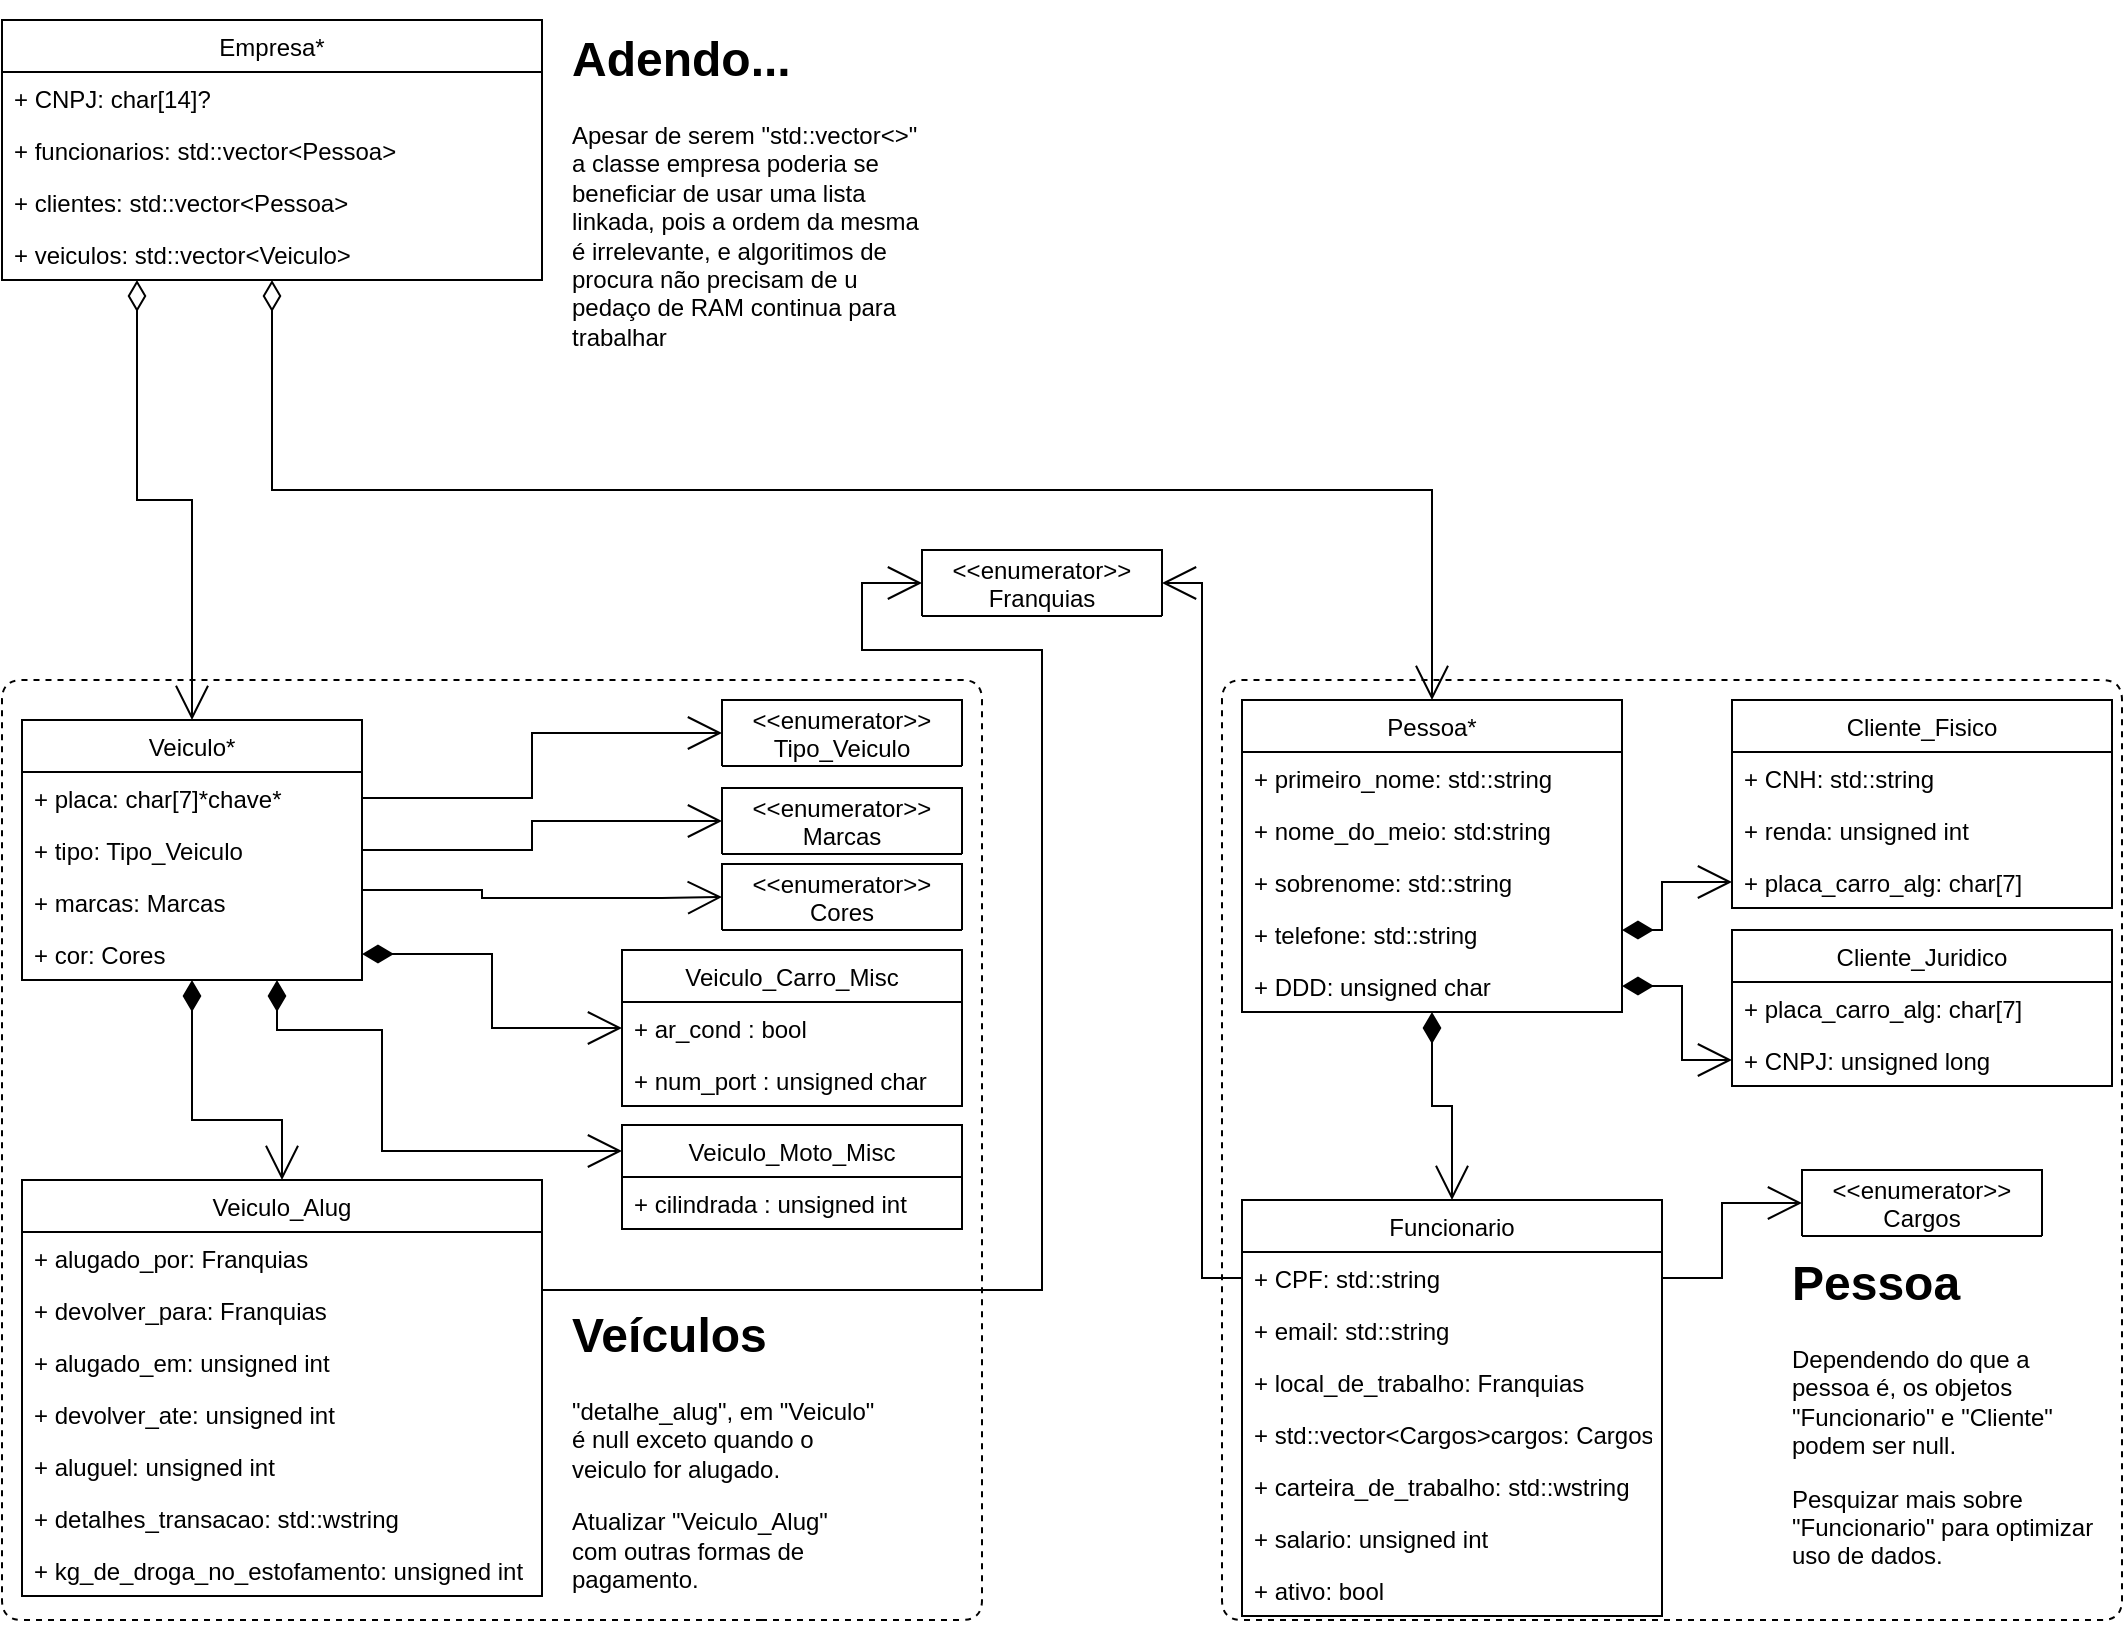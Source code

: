 <mxfile version="14.4.8" type="device"><diagram name="Page-1" id="9f46799a-70d6-7492-0946-bef42562c5a5"><mxGraphModel dx="868" dy="427" grid="1" gridSize="10" guides="1" tooltips="1" connect="1" arrows="1" fold="1" page="1" pageScale="1" pageWidth="1100" pageHeight="850" background="#ffffff" math="0" shadow="0"><root><mxCell id="0"/><mxCell id="1" parent="0"/><mxCell id="_pKq5Zk582WocVgxodX0-50" style="edgeStyle=orthogonalEdgeStyle;rounded=0;orthogonalLoop=1;jettySize=auto;html=1;exitX=0.5;exitY=1;exitDx=0;exitDy=0;entryX=0.5;entryY=0;entryDx=0;entryDy=0;startArrow=diamondThin;startFill=1;endArrow=open;endFill=0;strokeWidth=1;targetPerimeterSpacing=5;endSize=15;sourcePerimeterSpacing=0;startSize=13;" parent="1" source="_pKq5Zk582WocVgxodX0-6" target="_pKq5Zk582WocVgxodX0-40" edge="1"><mxGeometry relative="1" as="geometry"><Array as="points"><mxPoint x="105" y="575"/><mxPoint x="150" y="575"/></Array></mxGeometry></mxCell><mxCell id="_pKq5Zk582WocVgxodX0-66" style="edgeStyle=orthogonalEdgeStyle;rounded=0;orthogonalLoop=1;jettySize=auto;html=1;exitX=1;exitY=0.5;exitDx=0;exitDy=0;entryX=0;entryY=0.5;entryDx=0;entryDy=0;startArrow=none;startFill=0;startSize=13;sourcePerimeterSpacing=0;endArrow=open;endFill=0;endSize=15;targetPerimeterSpacing=5;strokeWidth=1;" parent="1" source="_pKq5Zk582WocVgxodX0-6" target="_pKq5Zk582WocVgxodX0-32" edge="1"><mxGeometry relative="1" as="geometry"><Array as="points"><mxPoint x="190" y="460"/><mxPoint x="250" y="460"/><mxPoint x="250" y="464"/><mxPoint x="340" y="464"/></Array></mxGeometry></mxCell><mxCell id="4LlMqiLWERAlnbCy1IaB-25" style="edgeStyle=orthogonalEdgeStyle;rounded=0;orthogonalLoop=1;jettySize=auto;html=1;exitX=0.75;exitY=1;exitDx=0;exitDy=0;entryX=0;entryY=0.25;entryDx=0;entryDy=0;startArrow=diamondThin;startFill=1;startSize=13;endArrow=open;endFill=0;endSize=15;targetPerimeterSpacing=5;" edge="1" parent="1" source="_pKq5Zk582WocVgxodX0-6" target="4LlMqiLWERAlnbCy1IaB-22"><mxGeometry relative="1" as="geometry"><Array as="points"><mxPoint x="148" y="530"/><mxPoint x="200" y="530"/><mxPoint x="200" y="591"/></Array></mxGeometry></mxCell><mxCell id="_pKq5Zk582WocVgxodX0-6" value="Veiculo*" style="swimlane;fontStyle=0;childLayout=stackLayout;horizontal=1;startSize=26;fillColor=none;horizontalStack=0;resizeParent=1;resizeParentMax=0;resizeLast=0;collapsible=1;marginBottom=0;" parent="1" vertex="1"><mxGeometry x="20" y="375" width="170" height="130" as="geometry"/></mxCell><mxCell id="_pKq5Zk582WocVgxodX0-7" value="+ placa: char[7]*chave*" style="text;strokeColor=none;fillColor=none;align=left;verticalAlign=top;spacingLeft=4;spacingRight=4;overflow=hidden;rotatable=0;points=[[0,0.5],[1,0.5]];portConstraint=eastwest;" parent="_pKq5Zk582WocVgxodX0-6" vertex="1"><mxGeometry y="26" width="170" height="26" as="geometry"/></mxCell><mxCell id="_pKq5Zk582WocVgxodX0-8" value="+ tipo: Tipo_Veiculo" style="text;strokeColor=none;fillColor=none;align=left;verticalAlign=top;spacingLeft=4;spacingRight=4;overflow=hidden;rotatable=0;points=[[0,0.5],[1,0.5]];portConstraint=eastwest;" parent="_pKq5Zk582WocVgxodX0-6" vertex="1"><mxGeometry y="52" width="170" height="26" as="geometry"/></mxCell><mxCell id="_pKq5Zk582WocVgxodX0-9" value="+ marcas: Marcas" style="text;strokeColor=none;fillColor=none;align=left;verticalAlign=top;spacingLeft=4;spacingRight=4;overflow=hidden;rotatable=0;points=[[0,0.5],[1,0.5]];portConstraint=eastwest;" parent="_pKq5Zk582WocVgxodX0-6" vertex="1"><mxGeometry y="78" width="170" height="26" as="geometry"/></mxCell><mxCell id="_pKq5Zk582WocVgxodX0-27" value="+ cor: Cores" style="text;strokeColor=none;fillColor=none;align=left;verticalAlign=top;spacingLeft=4;spacingRight=4;overflow=hidden;rotatable=0;points=[[0,0.5],[1,0.5]];portConstraint=eastwest;" parent="_pKq5Zk582WocVgxodX0-6" vertex="1"><mxGeometry y="104" width="170" height="26" as="geometry"/></mxCell><mxCell id="_pKq5Zk582WocVgxodX0-13" value="&lt;&lt;enumerator&gt;&gt;&#xA;Tipo_Veiculo" style="swimlane;fontStyle=0;childLayout=stackLayout;horizontal=1;startSize=40;fillColor=none;horizontalStack=0;resizeParent=1;resizeParentMax=0;resizeLast=0;collapsible=1;marginBottom=0;" parent="1" vertex="1" collapsed="1"><mxGeometry x="370" y="365" width="120" height="33" as="geometry"><mxRectangle x="270" y="365" width="140" height="176" as="alternateBounds"/></mxGeometry></mxCell><mxCell id="_pKq5Zk582WocVgxodX0-14" value="Normal" style="text;strokeColor=none;fillColor=none;align=left;verticalAlign=top;spacingLeft=4;spacingRight=4;overflow=hidden;rotatable=0;points=[[0,0.5],[1,0.5]];portConstraint=eastwest;" parent="_pKq5Zk582WocVgxodX0-13" vertex="1"><mxGeometry y="33" width="120" height="26" as="geometry"/></mxCell><mxCell id="_pKq5Zk582WocVgxodX0-15" value="Luxo" style="text;strokeColor=none;fillColor=none;align=left;verticalAlign=top;spacingLeft=4;spacingRight=4;overflow=hidden;rotatable=0;points=[[0,0.5],[1,0.5]];portConstraint=eastwest;" parent="_pKq5Zk582WocVgxodX0-13" vertex="1"><mxGeometry y="59" width="120" height="26" as="geometry"/></mxCell><mxCell id="_pKq5Zk582WocVgxodX0-16" value="Caminhonete" style="text;strokeColor=none;fillColor=none;align=left;verticalAlign=top;spacingLeft=4;spacingRight=4;overflow=hidden;rotatable=0;points=[[0,0.5],[1,0.5]];portConstraint=eastwest;" parent="_pKq5Zk582WocVgxodX0-13" vertex="1"><mxGeometry y="85" width="120" height="28" as="geometry"/></mxCell><mxCell id="_pKq5Zk582WocVgxodX0-18" value="Caminhão" style="text;strokeColor=none;fillColor=none;align=left;verticalAlign=top;spacingLeft=4;spacingRight=4;overflow=hidden;rotatable=0;points=[[0,0.5],[1,0.5]];portConstraint=eastwest;" parent="_pKq5Zk582WocVgxodX0-13" vertex="1"><mxGeometry y="113" width="120" height="28" as="geometry"/></mxCell><mxCell id="_pKq5Zk582WocVgxodX0-19" value="Moto" style="text;strokeColor=none;fillColor=none;align=left;verticalAlign=top;spacingLeft=4;spacingRight=4;overflow=hidden;rotatable=0;points=[[0,0.5],[1,0.5]];portConstraint=eastwest;" parent="_pKq5Zk582WocVgxodX0-13" vertex="1"><mxGeometry y="141" width="120" height="28" as="geometry"/></mxCell><mxCell id="_pKq5Zk582WocVgxodX0-20" value="&lt;&lt;enumerator&gt;&gt;&#xA;Marcas" style="swimlane;fontStyle=0;childLayout=stackLayout;horizontal=1;startSize=40;fillColor=none;horizontalStack=0;resizeParent=1;resizeParentMax=0;resizeLast=0;collapsible=1;marginBottom=0;" parent="1" vertex="1" collapsed="1"><mxGeometry x="370" y="409" width="120" height="33" as="geometry"><mxRectangle x="270" y="415" width="140" height="176" as="alternateBounds"/></mxGeometry></mxCell><mxCell id="_pKq5Zk582WocVgxodX0-21" value="Subaru" style="text;strokeColor=none;fillColor=none;align=left;verticalAlign=top;spacingLeft=4;spacingRight=4;overflow=hidden;rotatable=0;points=[[0,0.5],[1,0.5]];portConstraint=eastwest;" parent="_pKq5Zk582WocVgxodX0-20" vertex="1"><mxGeometry y="33" width="120" height="26" as="geometry"/></mxCell><mxCell id="_pKq5Zk582WocVgxodX0-22" value="Rolls-Royce" style="text;strokeColor=none;fillColor=none;align=left;verticalAlign=top;spacingLeft=4;spacingRight=4;overflow=hidden;rotatable=0;points=[[0,0.5],[1,0.5]];portConstraint=eastwest;" parent="_pKq5Zk582WocVgxodX0-20" vertex="1"><mxGeometry y="59" width="120" height="26" as="geometry"/></mxCell><mxCell id="_pKq5Zk582WocVgxodX0-23" value="Ford" style="text;strokeColor=none;fillColor=none;align=left;verticalAlign=top;spacingLeft=4;spacingRight=4;overflow=hidden;rotatable=0;points=[[0,0.5],[1,0.5]];portConstraint=eastwest;" parent="_pKq5Zk582WocVgxodX0-20" vertex="1"><mxGeometry y="85" width="120" height="28" as="geometry"/></mxCell><mxCell id="_pKq5Zk582WocVgxodX0-24" value="MG Motors" style="text;strokeColor=none;fillColor=none;align=left;verticalAlign=top;spacingLeft=4;spacingRight=4;overflow=hidden;rotatable=0;points=[[0,0.5],[1,0.5]];portConstraint=eastwest;" parent="_pKq5Zk582WocVgxodX0-20" vertex="1"><mxGeometry y="113" width="120" height="28" as="geometry"/></mxCell><mxCell id="_pKq5Zk582WocVgxodX0-25" value="Nissan" style="text;strokeColor=none;fillColor=none;align=left;verticalAlign=top;spacingLeft=4;spacingRight=4;overflow=hidden;rotatable=0;points=[[0,0.5],[1,0.5]];portConstraint=eastwest;" parent="_pKq5Zk582WocVgxodX0-20" vertex="1"><mxGeometry y="141" width="120" height="28" as="geometry"/></mxCell><mxCell id="_pKq5Zk582WocVgxodX0-32" value="&lt;&lt;enumerator&gt;&gt;&#xA;Cores" style="swimlane;fontStyle=0;childLayout=stackLayout;horizontal=1;startSize=40;fillColor=none;horizontalStack=0;resizeParent=1;resizeParentMax=0;resizeLast=0;collapsible=1;marginBottom=0;" parent="1" vertex="1" collapsed="1"><mxGeometry x="370" y="447" width="120" height="33" as="geometry"><mxRectangle x="270" y="465" width="140" height="176" as="alternateBounds"/></mxGeometry></mxCell><mxCell id="_pKq5Zk582WocVgxodX0-33" value="Vermelho" style="text;strokeColor=none;fillColor=none;align=left;verticalAlign=top;spacingLeft=4;spacingRight=4;overflow=hidden;rotatable=0;points=[[0,0.5],[1,0.5]];portConstraint=eastwest;" parent="_pKq5Zk582WocVgxodX0-32" vertex="1"><mxGeometry y="33" width="120" height="26" as="geometry"/></mxCell><mxCell id="_pKq5Zk582WocVgxodX0-34" value="Preto" style="text;strokeColor=none;fillColor=none;align=left;verticalAlign=top;spacingLeft=4;spacingRight=4;overflow=hidden;rotatable=0;points=[[0,0.5],[1,0.5]];portConstraint=eastwest;" parent="_pKq5Zk582WocVgxodX0-32" vertex="1"><mxGeometry y="59" width="120" height="26" as="geometry"/></mxCell><mxCell id="_pKq5Zk582WocVgxodX0-35" value="Amarelo" style="text;strokeColor=none;fillColor=none;align=left;verticalAlign=top;spacingLeft=4;spacingRight=4;overflow=hidden;rotatable=0;points=[[0,0.5],[1,0.5]];portConstraint=eastwest;" parent="_pKq5Zk582WocVgxodX0-32" vertex="1"><mxGeometry y="85" width="120" height="28" as="geometry"/></mxCell><mxCell id="_pKq5Zk582WocVgxodX0-36" value="Azul" style="text;strokeColor=none;fillColor=none;align=left;verticalAlign=top;spacingLeft=4;spacingRight=4;overflow=hidden;rotatable=0;points=[[0,0.5],[1,0.5]];portConstraint=eastwest;" parent="_pKq5Zk582WocVgxodX0-32" vertex="1"><mxGeometry y="113" width="120" height="28" as="geometry"/></mxCell><mxCell id="_pKq5Zk582WocVgxodX0-37" value="Rosa Choque" style="text;strokeColor=none;fillColor=none;align=left;verticalAlign=top;spacingLeft=4;spacingRight=4;overflow=hidden;rotatable=0;points=[[0,0.5],[1,0.5]];portConstraint=eastwest;" parent="_pKq5Zk582WocVgxodX0-32" vertex="1"><mxGeometry y="141" width="120" height="28" as="geometry"/></mxCell><mxCell id="_pKq5Zk582WocVgxodX0-40" value="Veiculo_Alug" style="swimlane;fontStyle=0;childLayout=stackLayout;horizontal=1;startSize=26;fillColor=none;horizontalStack=0;resizeParent=1;resizeParentMax=0;resizeLast=0;collapsible=1;marginBottom=0;" parent="1" vertex="1"><mxGeometry x="20" y="605" width="260" height="208" as="geometry"/></mxCell><mxCell id="_pKq5Zk582WocVgxodX0-42" value="+ alugado_por: Franquias" style="text;strokeColor=none;fillColor=none;align=left;verticalAlign=top;spacingLeft=4;spacingRight=4;overflow=hidden;rotatable=0;points=[[0,0.5],[1,0.5]];portConstraint=eastwest;" parent="_pKq5Zk582WocVgxodX0-40" vertex="1"><mxGeometry y="26" width="260" height="26" as="geometry"/></mxCell><mxCell id="_pKq5Zk582WocVgxodX0-41" value="+ devolver_para: Franquias" style="text;strokeColor=none;fillColor=none;align=left;verticalAlign=top;spacingLeft=4;spacingRight=4;overflow=hidden;rotatable=0;points=[[0,0.5],[1,0.5]];portConstraint=eastwest;" parent="_pKq5Zk582WocVgxodX0-40" vertex="1"><mxGeometry y="52" width="260" height="26" as="geometry"/></mxCell><mxCell id="_pKq5Zk582WocVgxodX0-43" value="+ alugado_em: unsigned int" style="text;strokeColor=none;fillColor=none;align=left;verticalAlign=top;spacingLeft=4;spacingRight=4;overflow=hidden;rotatable=0;points=[[0,0.5],[1,0.5]];portConstraint=eastwest;" parent="_pKq5Zk582WocVgxodX0-40" vertex="1"><mxGeometry y="78" width="260" height="26" as="geometry"/></mxCell><mxCell id="_pKq5Zk582WocVgxodX0-58" value="+ devolver_ate: unsigned int" style="text;strokeColor=none;fillColor=none;align=left;verticalAlign=top;spacingLeft=4;spacingRight=4;overflow=hidden;rotatable=0;points=[[0,0.5],[1,0.5]];portConstraint=eastwest;" parent="_pKq5Zk582WocVgxodX0-40" vertex="1"><mxGeometry y="104" width="260" height="26" as="geometry"/></mxCell><mxCell id="_pKq5Zk582WocVgxodX0-69" value="+ aluguel: unsigned int" style="text;strokeColor=none;fillColor=none;align=left;verticalAlign=top;spacingLeft=4;spacingRight=4;overflow=hidden;rotatable=0;points=[[0,0.5],[1,0.5]];portConstraint=eastwest;" parent="_pKq5Zk582WocVgxodX0-40" vertex="1"><mxGeometry y="130" width="260" height="26" as="geometry"/></mxCell><mxCell id="_pKq5Zk582WocVgxodX0-59" value="+ detalhes_transacao: std::wstring" style="text;strokeColor=none;fillColor=none;align=left;verticalAlign=top;spacingLeft=4;spacingRight=4;overflow=hidden;rotatable=0;points=[[0,0.5],[1,0.5]];portConstraint=eastwest;" parent="_pKq5Zk582WocVgxodX0-40" vertex="1"><mxGeometry y="156" width="260" height="26" as="geometry"/></mxCell><mxCell id="_pKq5Zk582WocVgxodX0-60" value="+ kg_de_droga_no_estofamento: unsigned int" style="text;strokeColor=none;fillColor=none;align=left;verticalAlign=top;spacingLeft=4;spacingRight=4;overflow=hidden;rotatable=0;points=[[0,0.5],[1,0.5]];portConstraint=eastwest;" parent="_pKq5Zk582WocVgxodX0-40" vertex="1"><mxGeometry y="182" width="260" height="26" as="geometry"/></mxCell><mxCell id="_pKq5Zk582WocVgxodX0-51" value="&lt;&lt;enumerator&gt;&gt;&#xA;Franquias" style="swimlane;fontStyle=0;childLayout=stackLayout;horizontal=1;startSize=40;fillColor=none;horizontalStack=0;resizeParent=1;resizeParentMax=0;resizeLast=0;collapsible=1;marginBottom=0;" parent="1" vertex="1" collapsed="1"><mxGeometry x="470" y="290" width="120" height="33" as="geometry"><mxRectangle x="200" y="430" width="140" height="176" as="alternateBounds"/></mxGeometry></mxCell><mxCell id="_pKq5Zk582WocVgxodX0-52" value="Franquia1" style="text;strokeColor=none;fillColor=none;align=left;verticalAlign=top;spacingLeft=4;spacingRight=4;overflow=hidden;rotatable=0;points=[[0,0.5],[1,0.5]];portConstraint=eastwest;" parent="_pKq5Zk582WocVgxodX0-51" vertex="1"><mxGeometry y="33" width="120" height="26" as="geometry"/></mxCell><mxCell id="_pKq5Zk582WocVgxodX0-53" value="Franquia2" style="text;strokeColor=none;fillColor=none;align=left;verticalAlign=top;spacingLeft=4;spacingRight=4;overflow=hidden;rotatable=0;points=[[0,0.5],[1,0.5]];portConstraint=eastwest;" parent="_pKq5Zk582WocVgxodX0-51" vertex="1"><mxGeometry y="59" width="120" height="26" as="geometry"/></mxCell><mxCell id="_pKq5Zk582WocVgxodX0-54" value="Franquia3" style="text;strokeColor=none;fillColor=none;align=left;verticalAlign=top;spacingLeft=4;spacingRight=4;overflow=hidden;rotatable=0;points=[[0,0.5],[1,0.5]];portConstraint=eastwest;" parent="_pKq5Zk582WocVgxodX0-51" vertex="1"><mxGeometry y="85" width="120" height="28" as="geometry"/></mxCell><mxCell id="_pKq5Zk582WocVgxodX0-55" value="Franquia4" style="text;strokeColor=none;fillColor=none;align=left;verticalAlign=top;spacingLeft=4;spacingRight=4;overflow=hidden;rotatable=0;points=[[0,0.5],[1,0.5]];portConstraint=eastwest;" parent="_pKq5Zk582WocVgxodX0-51" vertex="1"><mxGeometry y="113" width="120" height="28" as="geometry"/></mxCell><mxCell id="_pKq5Zk582WocVgxodX0-56" value="Franquia5" style="text;strokeColor=none;fillColor=none;align=left;verticalAlign=top;spacingLeft=4;spacingRight=4;overflow=hidden;rotatable=0;points=[[0,0.5],[1,0.5]];portConstraint=eastwest;" parent="_pKq5Zk582WocVgxodX0-51" vertex="1"><mxGeometry y="141" width="120" height="28" as="geometry"/></mxCell><mxCell id="_pKq5Zk582WocVgxodX0-62" value="" style="endArrow=none;dashed=1;html=1;strokeWidth=1;" parent="1" edge="1"><mxGeometry width="50" height="50" relative="1" as="geometry"><mxPoint x="390" y="825" as="sourcePoint"/><mxPoint x="390" y="825" as="targetPoint"/><Array as="points"><mxPoint x="10" y="825"/><mxPoint x="10" y="355"/><mxPoint x="500" y="355"/><mxPoint x="500" y="825"/></Array></mxGeometry></mxCell><mxCell id="_pKq5Zk582WocVgxodX0-64" style="edgeStyle=orthogonalEdgeStyle;rounded=0;orthogonalLoop=1;jettySize=auto;html=1;exitX=1;exitY=0.5;exitDx=0;exitDy=0;entryX=0;entryY=0.5;entryDx=0;entryDy=0;startArrow=none;startFill=0;startSize=13;sourcePerimeterSpacing=0;endArrow=open;endFill=0;endSize=15;targetPerimeterSpacing=5;strokeWidth=1;" parent="1" source="_pKq5Zk582WocVgxodX0-7" target="_pKq5Zk582WocVgxodX0-13" edge="1"><mxGeometry relative="1" as="geometry"/></mxCell><mxCell id="_pKq5Zk582WocVgxodX0-65" style="edgeStyle=orthogonalEdgeStyle;rounded=0;orthogonalLoop=1;jettySize=auto;html=1;exitX=1;exitY=0.5;exitDx=0;exitDy=0;entryX=0;entryY=0.5;entryDx=0;entryDy=0;startArrow=none;startFill=0;startSize=13;sourcePerimeterSpacing=0;endArrow=open;endFill=0;endSize=15;targetPerimeterSpacing=5;strokeWidth=1;" parent="1" source="_pKq5Zk582WocVgxodX0-8" target="_pKq5Zk582WocVgxodX0-20" edge="1"><mxGeometry relative="1" as="geometry"/></mxCell><mxCell id="_pKq5Zk582WocVgxodX0-67" style="edgeStyle=orthogonalEdgeStyle;rounded=0;orthogonalLoop=1;jettySize=auto;html=1;exitX=1;exitY=0.5;exitDx=0;exitDy=0;entryX=0;entryY=0.5;entryDx=0;entryDy=0;startArrow=none;startFill=0;startSize=13;sourcePerimeterSpacing=0;endArrow=open;endFill=0;endSize=15;targetPerimeterSpacing=5;strokeWidth=1;" parent="1" source="_pKq5Zk582WocVgxodX0-42" target="_pKq5Zk582WocVgxodX0-51" edge="1"><mxGeometry relative="1" as="geometry"><Array as="points"><mxPoint x="280" y="660"/><mxPoint x="530" y="660"/><mxPoint x="530" y="340"/><mxPoint x="440" y="340"/><mxPoint x="440" y="307"/></Array></mxGeometry></mxCell><mxCell id="_pKq5Zk582WocVgxodX0-68" value="&lt;h1&gt;Veículos&lt;/h1&gt;&lt;p&gt;&quot;detalhe_alug&quot;, em &quot;Veiculo&quot; é null exceto quando o veiculo for alugado.&lt;/p&gt;&lt;p&gt;Atualizar &quot;Veiculo_Alug&quot; com outras formas de pagamento.&lt;br&gt;&lt;/p&gt;" style="text;html=1;strokeColor=none;fillColor=none;spacing=5;spacingTop=-20;whiteSpace=wrap;overflow=hidden;rounded=0;" parent="1" vertex="1"><mxGeometry x="290" y="663" width="160" height="160" as="geometry"/></mxCell><mxCell id="rwxAj5bP837ZX30B7lQB-1" style="edgeStyle=orthogonalEdgeStyle;rounded=0;orthogonalLoop=1;jettySize=auto;html=1;exitX=0.5;exitY=1;exitDx=0;exitDy=0;entryX=0.5;entryY=0;entryDx=0;entryDy=0;targetPerimeterSpacing=5;endSize=15;startSize=13;endArrow=open;endFill=0;startArrow=diamondThin;startFill=1;" parent="1" source="_pKq5Zk582WocVgxodX0-70" target="_pKq5Zk582WocVgxodX0-77" edge="1"><mxGeometry relative="1" as="geometry"/></mxCell><mxCell id="_pKq5Zk582WocVgxodX0-70" value="Pessoa*" style="swimlane;fontStyle=0;childLayout=stackLayout;horizontal=1;startSize=26;fillColor=none;horizontalStack=0;resizeParent=1;resizeParentMax=0;resizeLast=0;collapsible=1;marginBottom=0;" parent="1" vertex="1"><mxGeometry x="630" y="365" width="190" height="156" as="geometry"/></mxCell><mxCell id="_pKq5Zk582WocVgxodX0-71" value="+ primeiro_nome: std::string" style="text;strokeColor=none;fillColor=none;align=left;verticalAlign=top;spacingLeft=4;spacingRight=4;overflow=hidden;rotatable=0;points=[[0,0.5],[1,0.5]];portConstraint=eastwest;" parent="_pKq5Zk582WocVgxodX0-70" vertex="1"><mxGeometry y="26" width="190" height="26" as="geometry"/></mxCell><mxCell id="_pKq5Zk582WocVgxodX0-72" value="+ nome_do_meio: std:string" style="text;strokeColor=none;fillColor=none;align=left;verticalAlign=top;spacingLeft=4;spacingRight=4;overflow=hidden;rotatable=0;points=[[0,0.5],[1,0.5]];portConstraint=eastwest;" parent="_pKq5Zk582WocVgxodX0-70" vertex="1"><mxGeometry y="52" width="190" height="26" as="geometry"/></mxCell><mxCell id="_pKq5Zk582WocVgxodX0-73" value="+ sobrenome: std::string" style="text;strokeColor=none;fillColor=none;align=left;verticalAlign=top;spacingLeft=4;spacingRight=4;overflow=hidden;rotatable=0;points=[[0,0.5],[1,0.5]];portConstraint=eastwest;" parent="_pKq5Zk582WocVgxodX0-70" vertex="1"><mxGeometry y="78" width="190" height="26" as="geometry"/></mxCell><mxCell id="_pKq5Zk582WocVgxodX0-74" value="+ telefone: std::string" style="text;strokeColor=none;fillColor=none;align=left;verticalAlign=top;spacingLeft=4;spacingRight=4;overflow=hidden;rotatable=0;points=[[0,0.5],[1,0.5]];portConstraint=eastwest;" parent="_pKq5Zk582WocVgxodX0-70" vertex="1"><mxGeometry y="104" width="190" height="26" as="geometry"/></mxCell><mxCell id="_pKq5Zk582WocVgxodX0-75" value="+ DDD: unsigned char" style="text;strokeColor=none;fillColor=none;align=left;verticalAlign=top;spacingLeft=4;spacingRight=4;overflow=hidden;rotatable=0;points=[[0,0.5],[1,0.5]];portConstraint=eastwest;" parent="_pKq5Zk582WocVgxodX0-70" vertex="1"><mxGeometry y="130" width="190" height="26" as="geometry"/></mxCell><mxCell id="_pKq5Zk582WocVgxodX0-77" value="Funcionario" style="swimlane;fontStyle=0;childLayout=stackLayout;horizontal=1;startSize=26;fillColor=none;horizontalStack=0;resizeParent=1;resizeParentMax=0;resizeLast=0;collapsible=1;marginBottom=0;" parent="1" vertex="1"><mxGeometry x="630" y="615" width="210" height="208" as="geometry"/></mxCell><mxCell id="_pKq5Zk582WocVgxodX0-78" value="+ CPF: std::string" style="text;strokeColor=none;fillColor=none;align=left;verticalAlign=top;spacingLeft=4;spacingRight=4;overflow=hidden;rotatable=0;points=[[0,0.5],[1,0.5]];portConstraint=eastwest;" parent="_pKq5Zk582WocVgxodX0-77" vertex="1"><mxGeometry y="26" width="210" height="26" as="geometry"/></mxCell><mxCell id="_pKq5Zk582WocVgxodX0-79" value="+ email: std::string" style="text;strokeColor=none;fillColor=none;align=left;verticalAlign=top;spacingLeft=4;spacingRight=4;overflow=hidden;rotatable=0;points=[[0,0.5],[1,0.5]];portConstraint=eastwest;" parent="_pKq5Zk582WocVgxodX0-77" vertex="1"><mxGeometry y="52" width="210" height="26" as="geometry"/></mxCell><mxCell id="_pKq5Zk582WocVgxodX0-80" value="+ local_de_trabalho: Franquias" style="text;strokeColor=none;fillColor=none;align=left;verticalAlign=top;spacingLeft=4;spacingRight=4;overflow=hidden;rotatable=0;points=[[0,0.5],[1,0.5]];portConstraint=eastwest;" parent="_pKq5Zk582WocVgxodX0-77" vertex="1"><mxGeometry y="78" width="210" height="26" as="geometry"/></mxCell><mxCell id="_pKq5Zk582WocVgxodX0-81" value="+ std::vector&lt;Cargos&gt;cargos: Cargos" style="text;strokeColor=none;fillColor=none;align=left;verticalAlign=top;spacingLeft=4;spacingRight=4;overflow=hidden;rotatable=0;points=[[0,0.5],[1,0.5]];portConstraint=eastwest;" parent="_pKq5Zk582WocVgxodX0-77" vertex="1"><mxGeometry y="104" width="210" height="26" as="geometry"/></mxCell><mxCell id="s6Qtv5DqKYn2xF5J-qLK-1" value="+ carteira_de_trabalho: std::wstring" style="text;strokeColor=none;fillColor=none;align=left;verticalAlign=top;spacingLeft=4;spacingRight=4;overflow=hidden;rotatable=0;points=[[0,0.5],[1,0.5]];portConstraint=eastwest;" parent="_pKq5Zk582WocVgxodX0-77" vertex="1"><mxGeometry y="130" width="210" height="26" as="geometry"/></mxCell><mxCell id="s6Qtv5DqKYn2xF5J-qLK-6" value="+ salario: unsigned int" style="text;strokeColor=none;fillColor=none;align=left;verticalAlign=top;spacingLeft=4;spacingRight=4;overflow=hidden;rotatable=0;points=[[0,0.5],[1,0.5]];portConstraint=eastwest;" parent="_pKq5Zk582WocVgxodX0-77" vertex="1"><mxGeometry y="156" width="210" height="26" as="geometry"/></mxCell><mxCell id="s6Qtv5DqKYn2xF5J-qLK-36" value="+ ativo: bool" style="text;strokeColor=none;fillColor=none;align=left;verticalAlign=top;spacingLeft=4;spacingRight=4;overflow=hidden;rotatable=0;points=[[0,0.5],[1,0.5]];portConstraint=eastwest;" parent="_pKq5Zk582WocVgxodX0-77" vertex="1"><mxGeometry y="182" width="210" height="26" as="geometry"/></mxCell><mxCell id="_pKq5Zk582WocVgxodX0-82" value="&lt;&lt;enumerator&gt;&gt;&#xA;Cargos" style="swimlane;fontStyle=0;childLayout=stackLayout;horizontal=1;startSize=40;fillColor=none;horizontalStack=0;resizeParent=1;resizeParentMax=0;resizeLast=0;collapsible=1;marginBottom=0;" parent="1" vertex="1" collapsed="1"><mxGeometry x="910" y="600" width="120" height="33" as="geometry"><mxRectangle x="910" y="587" width="140" height="150" as="alternateBounds"/></mxGeometry></mxCell><mxCell id="_pKq5Zk582WocVgxodX0-84" value="Cargo1" style="text;strokeColor=none;fillColor=none;align=left;verticalAlign=top;spacingLeft=4;spacingRight=4;overflow=hidden;rotatable=0;points=[[0,0.5],[1,0.5]];portConstraint=eastwest;" parent="_pKq5Zk582WocVgxodX0-82" vertex="1"><mxGeometry y="33" width="120" height="26" as="geometry"/></mxCell><mxCell id="_pKq5Zk582WocVgxodX0-85" value="Cargo2" style="text;strokeColor=none;fillColor=none;align=left;verticalAlign=top;spacingLeft=4;spacingRight=4;overflow=hidden;rotatable=0;points=[[0,0.5],[1,0.5]];portConstraint=eastwest;" parent="_pKq5Zk582WocVgxodX0-82" vertex="1"><mxGeometry y="59" width="120" height="28" as="geometry"/></mxCell><mxCell id="_pKq5Zk582WocVgxodX0-86" value="Cargo3" style="text;strokeColor=none;fillColor=none;align=left;verticalAlign=top;spacingLeft=4;spacingRight=4;overflow=hidden;rotatable=0;points=[[0,0.5],[1,0.5]];portConstraint=eastwest;" parent="_pKq5Zk582WocVgxodX0-82" vertex="1"><mxGeometry y="87" width="120" height="28" as="geometry"/></mxCell><mxCell id="_pKq5Zk582WocVgxodX0-87" value="Cargo4" style="text;strokeColor=none;fillColor=none;align=left;verticalAlign=top;spacingLeft=4;spacingRight=4;overflow=hidden;rotatable=0;points=[[0,0.5],[1,0.5]];portConstraint=eastwest;" parent="_pKq5Zk582WocVgxodX0-82" vertex="1"><mxGeometry y="115" width="120" height="28" as="geometry"/></mxCell><mxCell id="_pKq5Zk582WocVgxodX0-89" style="edgeStyle=orthogonalEdgeStyle;rounded=0;orthogonalLoop=1;jettySize=auto;html=1;exitX=1;exitY=0.5;exitDx=0;exitDy=0;entryX=0;entryY=0.5;entryDx=0;entryDy=0;startArrow=none;startFill=0;startSize=13;sourcePerimeterSpacing=0;endArrow=open;endFill=0;endSize=15;targetPerimeterSpacing=5;strokeWidth=1;" parent="1" source="_pKq5Zk582WocVgxodX0-78" target="_pKq5Zk582WocVgxodX0-82" edge="1"><mxGeometry relative="1" as="geometry"/></mxCell><mxCell id="s6Qtv5DqKYn2xF5J-qLK-5" style="edgeStyle=orthogonalEdgeStyle;rounded=0;orthogonalLoop=1;jettySize=auto;html=1;exitX=0;exitY=0.5;exitDx=0;exitDy=0;entryX=1;entryY=0.5;entryDx=0;entryDy=0;targetPerimeterSpacing=5;endSize=15;startSize=13;endArrow=open;endFill=0;" parent="1" source="_pKq5Zk582WocVgxodX0-78" target="_pKq5Zk582WocVgxodX0-51" edge="1"><mxGeometry relative="1" as="geometry"><Array as="points"><mxPoint x="610" y="654"/><mxPoint x="610" y="307"/></Array></mxGeometry></mxCell><mxCell id="s6Qtv5DqKYn2xF5J-qLK-9" value="Cliente_Fisico" style="swimlane;fontStyle=0;childLayout=stackLayout;horizontal=1;startSize=26;fillColor=none;horizontalStack=0;resizeParent=1;resizeParentMax=0;resizeLast=0;collapsible=1;marginBottom=0;" parent="1" vertex="1"><mxGeometry x="875" y="365" width="190" height="104" as="geometry"/></mxCell><mxCell id="s6Qtv5DqKYn2xF5J-qLK-10" value="+ CNH: std::string" style="text;strokeColor=none;fillColor=none;align=left;verticalAlign=top;spacingLeft=4;spacingRight=4;overflow=hidden;rotatable=0;points=[[0,0.5],[1,0.5]];portConstraint=eastwest;" parent="s6Qtv5DqKYn2xF5J-qLK-9" vertex="1"><mxGeometry y="26" width="190" height="26" as="geometry"/></mxCell><mxCell id="s6Qtv5DqKYn2xF5J-qLK-11" value="+ renda: unsigned int" style="text;strokeColor=none;fillColor=none;align=left;verticalAlign=top;spacingLeft=4;spacingRight=4;overflow=hidden;rotatable=0;points=[[0,0.5],[1,0.5]];portConstraint=eastwest;" parent="s6Qtv5DqKYn2xF5J-qLK-9" vertex="1"><mxGeometry y="52" width="190" height="26" as="geometry"/></mxCell><mxCell id="s6Qtv5DqKYn2xF5J-qLK-12" value="+ placa_carro_alg: char[7]" style="text;strokeColor=none;fillColor=none;align=left;verticalAlign=top;spacingLeft=4;spacingRight=4;overflow=hidden;rotatable=0;points=[[0,0.5],[1,0.5]];portConstraint=eastwest;" parent="s6Qtv5DqKYn2xF5J-qLK-9" vertex="1"><mxGeometry y="78" width="190" height="26" as="geometry"/></mxCell><mxCell id="s6Qtv5DqKYn2xF5J-qLK-22" style="edgeStyle=orthogonalEdgeStyle;rounded=0;orthogonalLoop=1;jettySize=auto;html=1;entryX=0;entryY=0.5;entryDx=0;entryDy=0;startArrow=diamondThin;startFill=1;startSize=13;endArrow=open;endFill=0;endSize=15;targetPerimeterSpacing=5;" parent="1" target="s6Qtv5DqKYn2xF5J-qLK-12" edge="1"><mxGeometry relative="1" as="geometry"><Array as="points"><mxPoint x="840" y="480"/><mxPoint x="840" y="456"/></Array><mxPoint x="820" y="480" as="sourcePoint"/></mxGeometry></mxCell><mxCell id="s6Qtv5DqKYn2xF5J-qLK-23" value="" style="endArrow=none;dashed=1;html=1;strokeWidth=1;" parent="1" edge="1"><mxGeometry width="50" height="50" relative="1" as="geometry"><mxPoint x="1000" y="825" as="sourcePoint"/><mxPoint x="1000" y="825" as="targetPoint"/><Array as="points"><mxPoint x="620" y="825"/><mxPoint x="620" y="355"/><mxPoint x="1070" y="355"/><mxPoint x="1070" y="825"/></Array></mxGeometry></mxCell><mxCell id="s6Qtv5DqKYn2xF5J-qLK-24" value="&lt;h1&gt;Pessoa&lt;/h1&gt;&lt;p&gt;Dependendo do que a pessoa é, os objetos &quot;Funcionario&quot; e &quot;Cliente&quot; podem ser null.&lt;/p&gt;&lt;p&gt;Pesquizar mais sobre &quot;Funcionario&quot; para optimizar uso de dados.&lt;br&gt;&lt;/p&gt;" style="text;html=1;strokeColor=none;fillColor=none;spacing=5;spacingTop=-20;whiteSpace=wrap;overflow=hidden;rounded=0;" parent="1" vertex="1"><mxGeometry x="900" y="637" width="160" height="160" as="geometry"/></mxCell><mxCell id="s6Qtv5DqKYn2xF5J-qLK-34" style="edgeStyle=orthogonalEdgeStyle;rounded=0;orthogonalLoop=1;jettySize=auto;html=1;exitX=0.25;exitY=1;exitDx=0;exitDy=0;entryX=0.5;entryY=0;entryDx=0;entryDy=0;startArrow=diamondThin;startFill=0;startSize=13;endArrow=open;endFill=0;endSize=15;targetPerimeterSpacing=5;" parent="1" source="s6Qtv5DqKYn2xF5J-qLK-25" target="_pKq5Zk582WocVgxodX0-6" edge="1"><mxGeometry relative="1" as="geometry"/></mxCell><mxCell id="s6Qtv5DqKYn2xF5J-qLK-35" style="edgeStyle=orthogonalEdgeStyle;rounded=0;orthogonalLoop=1;jettySize=auto;html=1;exitX=0.5;exitY=1;exitDx=0;exitDy=0;entryX=0.5;entryY=0;entryDx=0;entryDy=0;startArrow=diamondThin;startFill=0;startSize=13;endArrow=open;endFill=0;endSize=15;targetPerimeterSpacing=5;" parent="1" source="s6Qtv5DqKYn2xF5J-qLK-25" target="_pKq5Zk582WocVgxodX0-70" edge="1"><mxGeometry relative="1" as="geometry"/></mxCell><mxCell id="s6Qtv5DqKYn2xF5J-qLK-25" value="Empresa*" style="swimlane;fontStyle=0;childLayout=stackLayout;horizontal=1;startSize=26;fillColor=none;horizontalStack=0;resizeParent=1;resizeParentMax=0;resizeLast=0;collapsible=1;marginBottom=0;" parent="1" vertex="1"><mxGeometry x="10" y="25" width="270" height="130" as="geometry"/></mxCell><mxCell id="s6Qtv5DqKYn2xF5J-qLK-26" value="+ CNPJ: char[14]?" style="text;strokeColor=none;fillColor=none;align=left;verticalAlign=top;spacingLeft=4;spacingRight=4;overflow=hidden;rotatable=0;points=[[0,0.5],[1,0.5]];portConstraint=eastwest;" parent="s6Qtv5DqKYn2xF5J-qLK-25" vertex="1"><mxGeometry y="26" width="270" height="26" as="geometry"/></mxCell><mxCell id="s6Qtv5DqKYn2xF5J-qLK-27" value="+ funcionarios: std::vector&lt;Pessoa&gt;" style="text;strokeColor=none;fillColor=none;align=left;verticalAlign=top;spacingLeft=4;spacingRight=4;overflow=hidden;rotatable=0;points=[[0,0.5],[1,0.5]];portConstraint=eastwest;" parent="s6Qtv5DqKYn2xF5J-qLK-25" vertex="1"><mxGeometry y="52" width="270" height="26" as="geometry"/></mxCell><mxCell id="s6Qtv5DqKYn2xF5J-qLK-28" value="+ clientes: std::vector&lt;Pessoa&gt;" style="text;strokeColor=none;fillColor=none;align=left;verticalAlign=top;spacingLeft=4;spacingRight=4;overflow=hidden;rotatable=0;points=[[0,0.5],[1,0.5]];portConstraint=eastwest;" parent="s6Qtv5DqKYn2xF5J-qLK-25" vertex="1"><mxGeometry y="78" width="270" height="26" as="geometry"/></mxCell><mxCell id="s6Qtv5DqKYn2xF5J-qLK-32" value="+ veiculos: std::vector&lt;Veiculo&gt;" style="text;strokeColor=none;fillColor=none;align=left;verticalAlign=top;spacingLeft=4;spacingRight=4;overflow=hidden;rotatable=0;points=[[0,0.5],[1,0.5]];portConstraint=eastwest;" parent="s6Qtv5DqKYn2xF5J-qLK-25" vertex="1"><mxGeometry y="104" width="270" height="26" as="geometry"/></mxCell><mxCell id="s6Qtv5DqKYn2xF5J-qLK-33" value="&lt;h1&gt;Adendo...&lt;br&gt;&lt;/h1&gt;&lt;p&gt;Apesar de serem &quot;std::vector&amp;lt;&amp;gt;&quot; a classe empresa poderia se beneficiar de usar uma lista linkada, pois a ordem da mesma é irrelevante, e algoritimos de procura não precisam de u pedaço de RAM continua para trabalhar&lt;br&gt;&lt;/p&gt;" style="text;html=1;strokeColor=none;fillColor=none;spacing=5;spacingTop=-20;whiteSpace=wrap;overflow=hidden;rounded=0;" parent="1" vertex="1"><mxGeometry x="290" y="25" width="190" height="170" as="geometry"/></mxCell><mxCell id="4LlMqiLWERAlnbCy1IaB-5" value="Cliente_Juridico" style="swimlane;fontStyle=0;childLayout=stackLayout;horizontal=1;startSize=26;fillColor=none;horizontalStack=0;resizeParent=1;resizeParentMax=0;resizeLast=0;collapsible=1;marginBottom=0;" vertex="1" parent="1"><mxGeometry x="875" y="480" width="190" height="78" as="geometry"/></mxCell><mxCell id="4LlMqiLWERAlnbCy1IaB-8" value="+ placa_carro_alg: char[7]" style="text;strokeColor=none;fillColor=none;align=left;verticalAlign=top;spacingLeft=4;spacingRight=4;overflow=hidden;rotatable=0;points=[[0,0.5],[1,0.5]];portConstraint=eastwest;" vertex="1" parent="4LlMqiLWERAlnbCy1IaB-5"><mxGeometry y="26" width="190" height="26" as="geometry"/></mxCell><mxCell id="4LlMqiLWERAlnbCy1IaB-9" value="+ CNPJ: unsigned long" style="text;strokeColor=none;fillColor=none;align=left;verticalAlign=top;spacingLeft=4;spacingRight=4;overflow=hidden;rotatable=0;points=[[0,0.5],[1,0.5]];portConstraint=eastwest;" vertex="1" parent="4LlMqiLWERAlnbCy1IaB-5"><mxGeometry y="52" width="190" height="26" as="geometry"/></mxCell><mxCell id="4LlMqiLWERAlnbCy1IaB-11" style="edgeStyle=orthogonalEdgeStyle;rounded=0;orthogonalLoop=1;jettySize=auto;html=1;exitX=1;exitY=0.5;exitDx=0;exitDy=0;entryX=0;entryY=0.5;entryDx=0;entryDy=0;targetPerimeterSpacing=5;endSize=15;startSize=13;endArrow=open;endFill=0;startArrow=diamondThin;startFill=1;" edge="1" parent="1" source="_pKq5Zk582WocVgxodX0-75" target="4LlMqiLWERAlnbCy1IaB-9"><mxGeometry relative="1" as="geometry"/></mxCell><mxCell id="4LlMqiLWERAlnbCy1IaB-14" value="Veiculo_Carro_Misc" style="swimlane;fontStyle=0;childLayout=stackLayout;horizontal=1;startSize=26;fillColor=none;horizontalStack=0;resizeParent=1;resizeParentMax=0;resizeLast=0;collapsible=1;marginBottom=0;" vertex="1" parent="1"><mxGeometry x="320" y="490" width="170" height="78" as="geometry"/></mxCell><mxCell id="4LlMqiLWERAlnbCy1IaB-15" value="+ ar_cond : bool" style="text;strokeColor=none;fillColor=none;align=left;verticalAlign=top;spacingLeft=4;spacingRight=4;overflow=hidden;rotatable=0;points=[[0,0.5],[1,0.5]];portConstraint=eastwest;" vertex="1" parent="4LlMqiLWERAlnbCy1IaB-14"><mxGeometry y="26" width="170" height="26" as="geometry"/></mxCell><mxCell id="4LlMqiLWERAlnbCy1IaB-19" value="+ num_port : unsigned char" style="text;strokeColor=none;fillColor=none;align=left;verticalAlign=top;spacingLeft=4;spacingRight=4;overflow=hidden;rotatable=0;points=[[0,0.5],[1,0.5]];portConstraint=eastwest;" vertex="1" parent="4LlMqiLWERAlnbCy1IaB-14"><mxGeometry y="52" width="170" height="26" as="geometry"/></mxCell><mxCell id="4LlMqiLWERAlnbCy1IaB-20" style="edgeStyle=orthogonalEdgeStyle;rounded=0;orthogonalLoop=1;jettySize=auto;html=1;exitX=1;exitY=0.5;exitDx=0;exitDy=0;entryX=0;entryY=0.5;entryDx=0;entryDy=0;startArrow=diamondThin;startFill=1;startSize=13;endArrow=open;endFill=0;endSize=15;targetPerimeterSpacing=5;" edge="1" parent="1" source="_pKq5Zk582WocVgxodX0-27" target="4LlMqiLWERAlnbCy1IaB-15"><mxGeometry relative="1" as="geometry"/></mxCell><mxCell id="4LlMqiLWERAlnbCy1IaB-22" value="Veiculo_Moto_Misc" style="swimlane;fontStyle=0;childLayout=stackLayout;horizontal=1;startSize=26;fillColor=none;horizontalStack=0;resizeParent=1;resizeParentMax=0;resizeLast=0;collapsible=1;marginBottom=0;" vertex="1" parent="1"><mxGeometry x="320" y="577.5" width="170" height="52" as="geometry"/></mxCell><mxCell id="4LlMqiLWERAlnbCy1IaB-23" value="+ cilindrada : unsigned int" style="text;strokeColor=none;fillColor=none;align=left;verticalAlign=top;spacingLeft=4;spacingRight=4;overflow=hidden;rotatable=0;points=[[0,0.5],[1,0.5]];portConstraint=eastwest;" vertex="1" parent="4LlMqiLWERAlnbCy1IaB-22"><mxGeometry y="26" width="170" height="26" as="geometry"/></mxCell></root></mxGraphModel></diagram></mxfile>